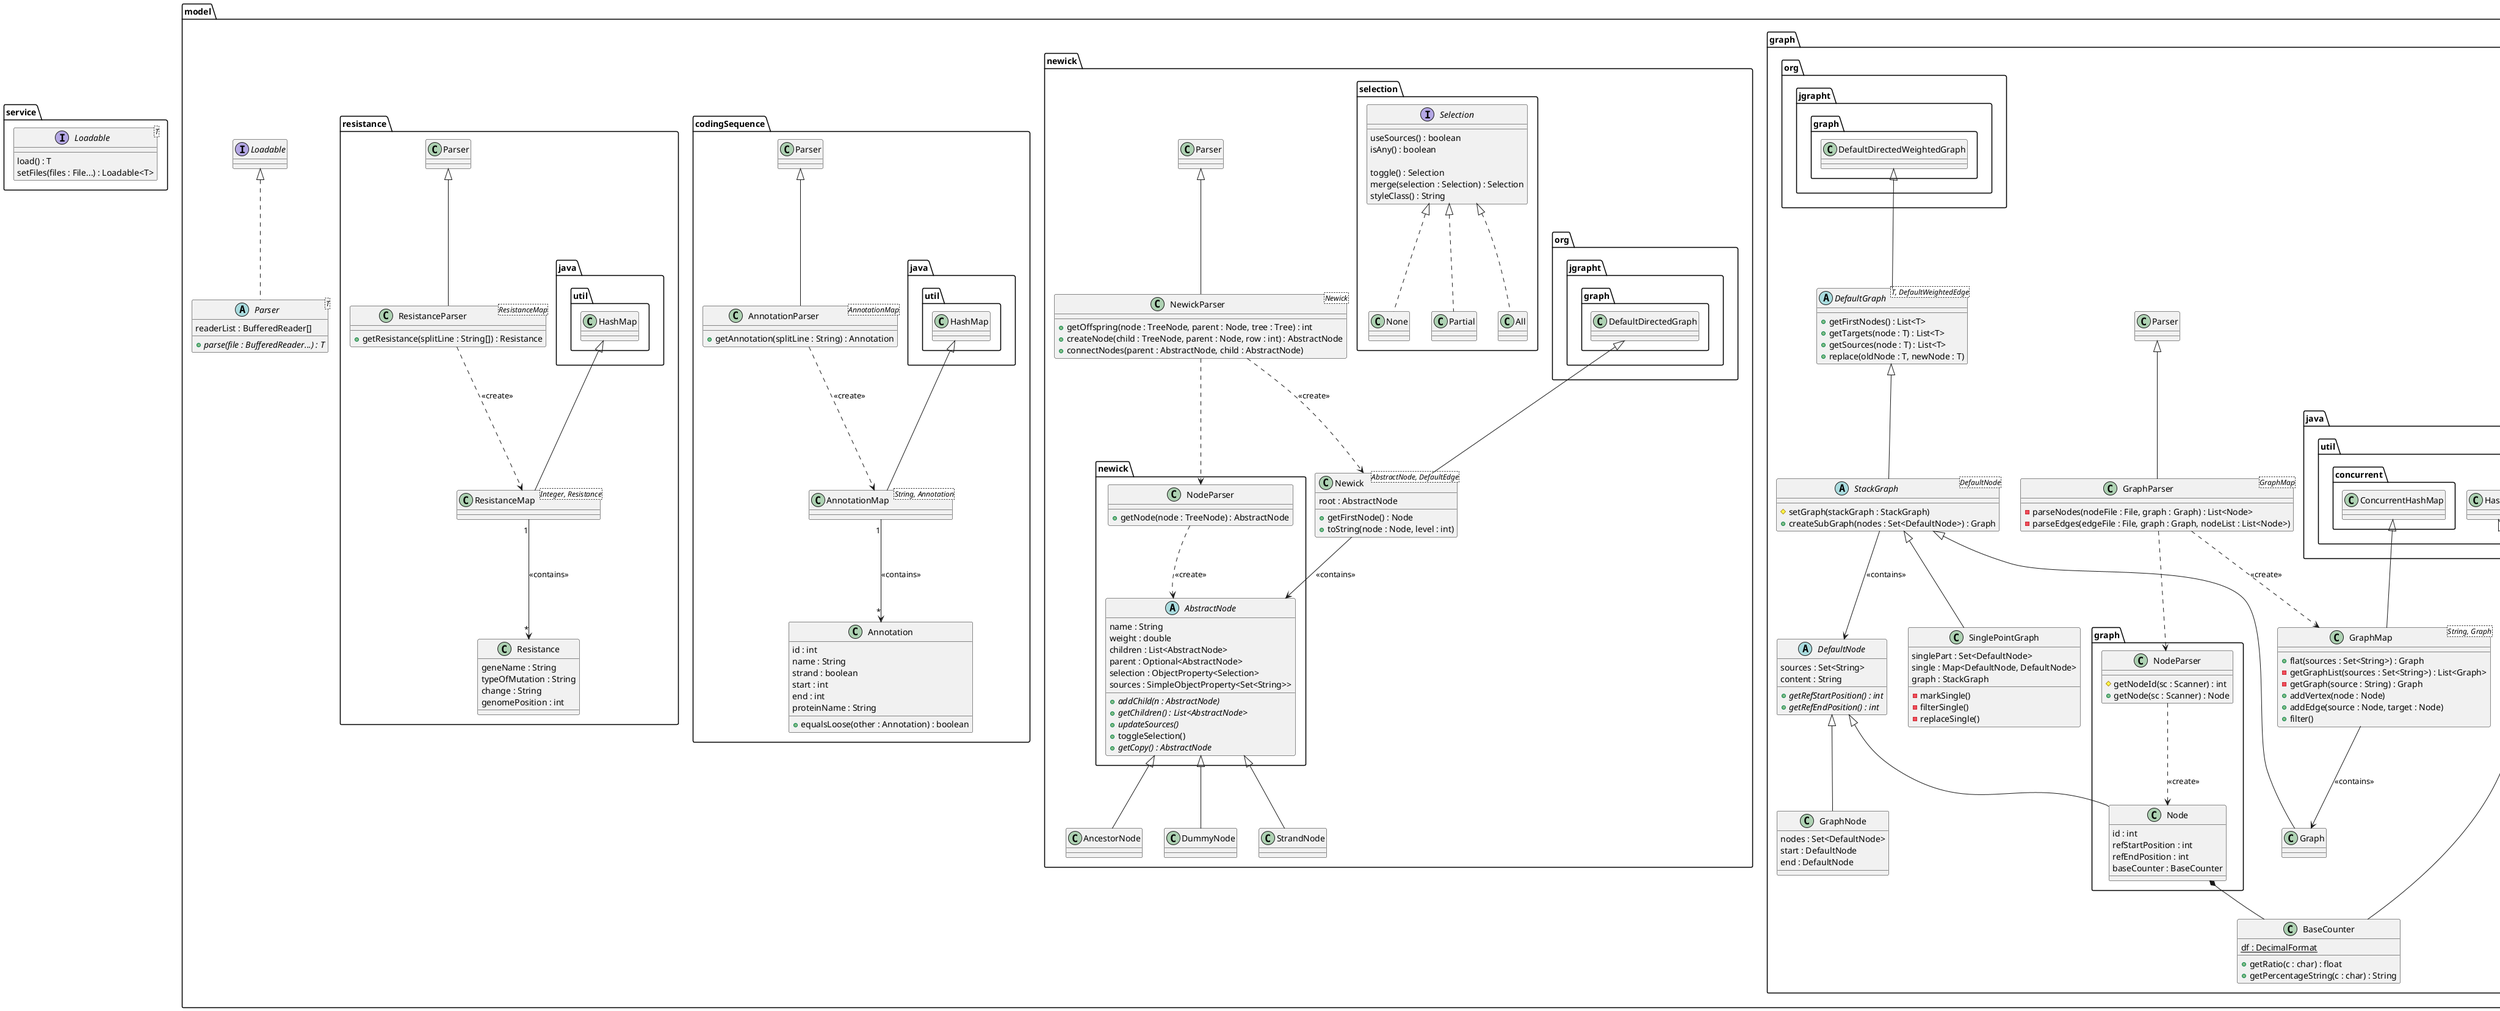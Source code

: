 @startuml
package service {
interface Loadable<T> {
    load() : T
    setFiles(files : File...) : Loadable<T>
}
}


package model {
abstract class Parser<T> implements Loadable {
    readerList : BufferedReader[]
    + {abstract} parse(file : BufferedReader...) : T
}

package graph {
    class BaseCounter extends java.util.HashBag {
        {static} df : DecimalFormat

        +getRatio(c : char) : float
        +getPercentageString(c : char) : String
    }
    abstract class DefaultGraph<T, DefaultWeightedEdge> extends org.jgrapht.graph.DefaultDirectedWeightedGraph {
        +getFirstNodes() : List<T>
        +getTargets(node : T) : List<T>
        +getSources(node : T) : List<T>
        +replace(oldNode : T, newNode : T)
    }
    abstract class DefaultNode {
           sources : Set<String>
           content : String

           +{abstract}getRefStartPosition() : int
           +{abstract}getRefEndPosition() : int

    }
    class graph.Node extends DefaultNode {
        id : int
        refStartPosition : int
        refEndPosition : int
        baseCounter : BaseCounter
    }
    class graph.NodeParser {
        #getNodeId(sc : Scanner) : int
        +getNode(sc : Scanner) : Node
    }

    class Graph extends StackGraph
    class GraphMap<String, Graph> extends java.util.concurrent.ConcurrentHashMap {
        +flat(sources : Set<String>) : Graph
        -getGraphList(sources : Set<String>) : List<Graph>
        -getGraph(source : String) : Graph
        +addVertex(node : Node)
        +addEdge(source : Node, target : Node)
        +filter()
    }
    class GraphNode extends DefaultNode {
        nodes : Set<DefaultNode>
        start : DefaultNode
        end : DefaultNode
    }
    class GraphParser<GraphMap> extends Parser {
        -parseNodes(nodeFile : File, graph : Graph) : List<Node>
        -parseEdges(edgeFile : File, graph : Graph, nodeList : List<Node>)
    }
    class SinglePointGraph extends StackGraph {
        singlePart : Set<DefaultNode>
        single : Map<DefaultNode, DefaultNode>
        graph : StackGraph

        -markSingle()
        -filterSingle()
        -replaceSingle()
    }

    abstract class StackGraph<DefaultNode> extends DefaultGraph {
        #setGraph(stackGraph : StackGraph)
        +createSubGraph(nodes : Set<DefaultNode>) : Graph
    }

    'Relations

    GraphParser ..> GraphMap : << create >>
    GraphMap --> Graph : << contains >>
    GraphParser ..> graph.NodeParser

    graph.NodeParser ..> graph.Node : << create >>
    graph.Node *-- BaseCounter

    StackGraph --> DefaultNode : << contains >>
}


package newick {
    abstract class newick.AbstractNode {
        name : String
        weight : double
        children : List<AbstractNode>
        parent : Optional<AbstractNode>
        selection : ObjectProperty<Selection>
        sources : SimpleObjectProperty<Set<String>>

        +{abstract}addChild(n : AbstractNode)
        +{abstract}getChildren() : List<AbstractNode>
        +{abstract}updateSources()
        +toggleSelection()
        +{abstract}getCopy() : AbstractNode
    }
    class AncestorNode extends newick.AbstractNode
    class DummyNode extends newick.AbstractNode
    class StrandNode extends newick.AbstractNode
    class newick.NodeParser {
        +getNode(node : TreeNode) : AbstractNode
    }
    class Newick<AbstractNode, DefaultEdge> extends org.jgrapht.graph.DefaultDirectedGraph {
        root : AbstractNode

        +getFirstNode() : Node
        +toString(node : Node, level : int)
    }
    class NewickParser<Newick> extends Parser {
        +getOffspring(node : TreeNode, parent : Node, tree : Tree) : int
        +createNode(child : TreeNode, parent : Node, row : int) : AbstractNode
        +connectNodes(parent : AbstractNode, child : AbstractNode)
    }

    package selection {
        interface Selection {
            useSources() : boolean
            isAny() : boolean

            toggle() : Selection
            merge(selection : Selection) : Selection
            styleClass() : String
        }

        class All implements Selection
        class None implements Selection
        class Partial implements Selection
    }

    NewickParser ..> Newick : << create >>
    NewickParser ..> newick.NodeParser
    newick.NodeParser ..> newick.AbstractNode : << create >>

    Newick --> newick.AbstractNode : << contains >>
}

package codingSequence {
    class Annotation {
        id : int
        name : String
        strand : boolean
        start : int
        end : int
        proteinName : String

        +equalsLoose(other : Annotation) : boolean
    }
    class AnnotationMap<String, Annotation> extends java.util.HashMap
    class AnnotationParser<AnnotationMap> extends Parser {
        +getAnnotation(splitLine : String) : Annotation
    }

    'Relations

    AnnotationParser ..> AnnotationMap : << create >>
    AnnotationMap "1" --> "*" Annotation : << contains >>
}

package resistance {
    class Resistance {
        geneName : String
        typeOfMutation : String
        change : String
        genomePosition : int
    }
    class ResistanceMap<Integer, Resistance> extends java.util.HashMap
    class ResistanceParser<ResistanceMap> extends Parser {
        +getResistance(splitLine : String[]) : Resistance
    }

    ResistanceParser ..> ResistanceMap : << create >>
    ResistanceMap "1" --> "*" Resistance : << contains >>
}
}
@enduml
